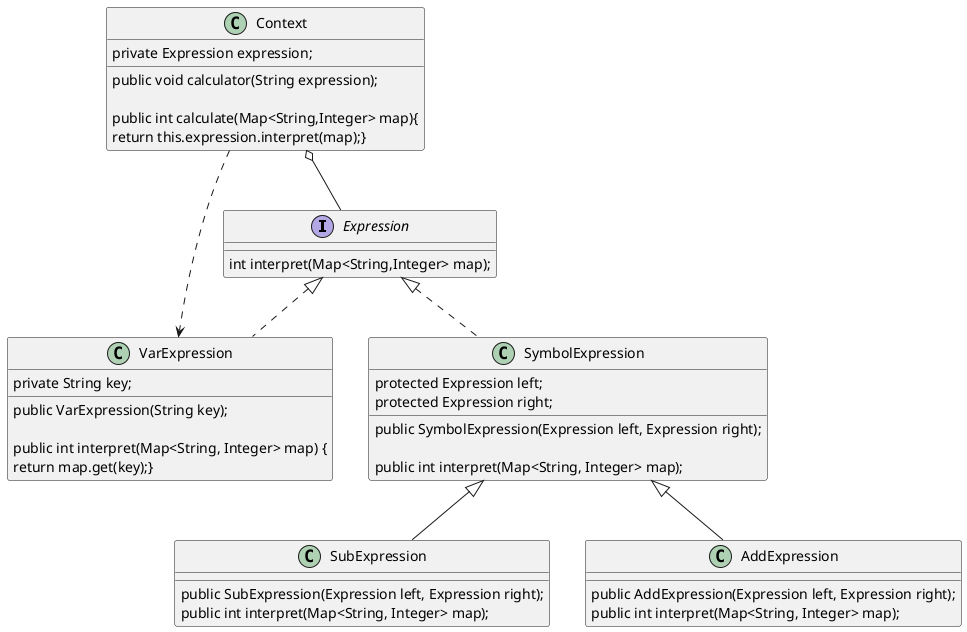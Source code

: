 @startuml
interface Expression {
    int interpret(Map<String,Integer> map);
}
class VarExpression implements Expression {
    private String key;

    public VarExpression(String key);

    public int interpret(Map<String, Integer> map) {
        return map.get(key);}
}
 class SymbolExpression implements Expression {
    protected Expression left;
    protected Expression right;

    public SymbolExpression(Expression left, Expression right);

    public int interpret(Map<String, Integer> map);
}
class SubExpression extends SymbolExpression {
    public SubExpression(Expression left, Expression right);
    public int interpret(Map<String, Integer> map);
}
class AddExpression extends SymbolExpression {
    public AddExpression(Expression left, Expression right);
    public int interpret(Map<String, Integer> map);
}
class Context {
    private Expression expression;

    public void calculator(String expression);

    public int calculate(Map<String,Integer> map){
        return this.expression.interpret(map);}
}
Context o-- Expression
Context ..> VarExpression
@enduml
